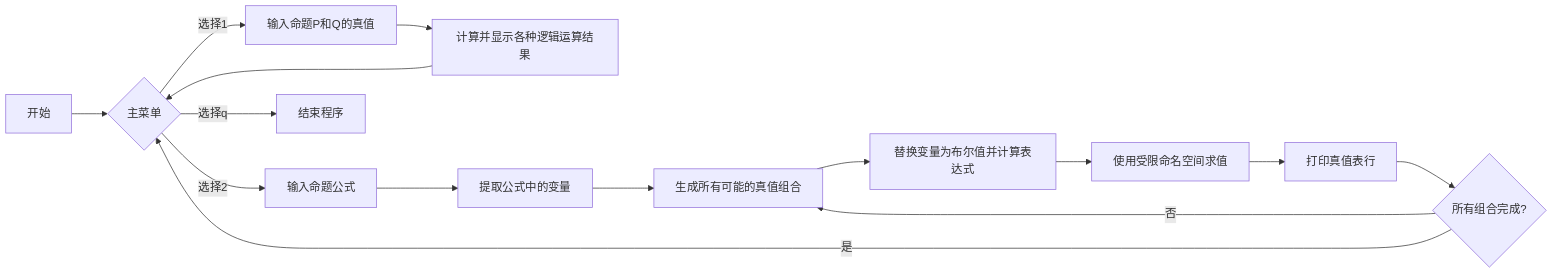 graph LR
    A[开始] --> B{主菜单}
    B -->|选择1| C[输入命题P和Q的真值]
    C --> D[计算并显示各种逻辑运算结果]
    D --> B
    B -->|选择2| E[输入命题公式]
    E --> F[提取公式中的变量]
    F --> G[生成所有可能的真值组合]
    G --> H[替换变量为布尔值并计算表达式]
    H --> I[使用受限命名空间求值]
    I --> J[打印真值表行]
    J --> K{所有组合完成?}
    K -->|否| G
    K -->|是| B
    B -->|选择q| L[结束程序]